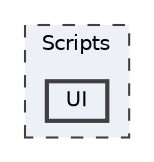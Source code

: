 digraph "Scripts/UI"
{
 // LATEX_PDF_SIZE
  bgcolor="transparent";
  edge [fontname=Helvetica,fontsize=10,labelfontname=Helvetica,labelfontsize=10];
  node [fontname=Helvetica,fontsize=10,shape=box,height=0.2,width=0.4];
  compound=true
  subgraph clusterdir_4edcbb236dfd51dd81727243a38df6a0 {
    graph [ bgcolor="#edf0f7", pencolor="grey25", label="Scripts", fontname=Helvetica,fontsize=10 style="filled,dashed", URL="dir_4edcbb236dfd51dd81727243a38df6a0.html",tooltip=""]
  dir_cf3cba7cb859b249fb665d794c791dc5 [label="UI", fillcolor="#edf0f7", color="grey25", style="filled,bold", URL="dir_cf3cba7cb859b249fb665d794c791dc5.html",tooltip=""];
  }
}

